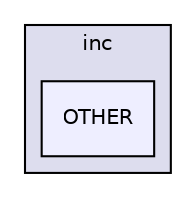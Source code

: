 digraph "OTHER" {
  compound=true
  node [ fontsize="10", fontname="Helvetica"];
  edge [ labelfontsize="10", labelfontname="Helvetica"];
  subgraph clusterdir_4e55f21e4d0ea9a70ce0b331a7cb29ff {
    graph [ bgcolor="#ddddee", pencolor="black", label="inc" fontname="Helvetica", fontsize="10", URL="dir_4e55f21e4d0ea9a70ce0b331a7cb29ff.html"]
  dir_22718ddb9501b78f6883c03d14edf0c2 [shape=box, label="OTHER", style="filled", fillcolor="#eeeeff", pencolor="black", URL="dir_22718ddb9501b78f6883c03d14edf0c2.html"];
  }
}
